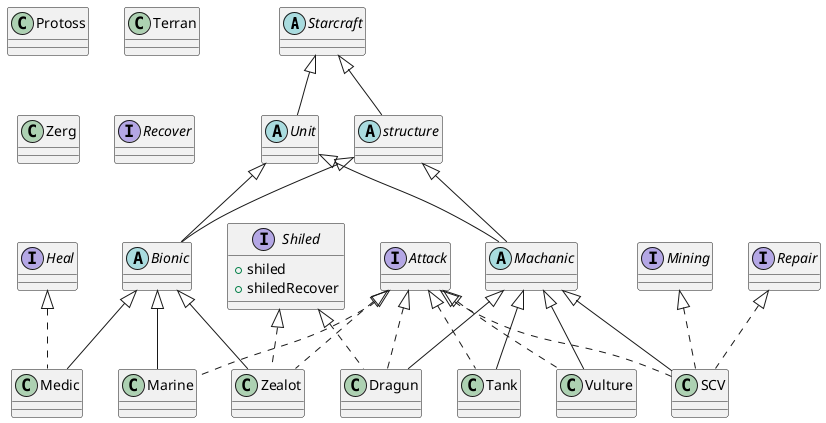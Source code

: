 @startuml
'https://plantuml.com/sequence-diagram

abstract class Starcraft

abstract class Unit extends Starcraft

abstract class structure extends Starcraft

class Protoss
class Terran
class Zerg

abstract class Bionic extends Unit, structure

abstract class Machanic extends Unit, structure

class Zealot extends Bionic implements Attack,Shiled

class Dragun extends Machanic implements Attack,Shiled

class Marine extends Bionic implements Attack

class Medic extends Bionic implements Heal

class Tank extends Machanic implements Attack

class Vulture extends Machanic implements Attack

class SCV extends Machanic implements Attack,Repair,Mining

interface Heal

interface Attack

interface Shiled{
    +shiled
    +shiledRecover
}
interface Recover

interface Repair

interface Mining


@enduml